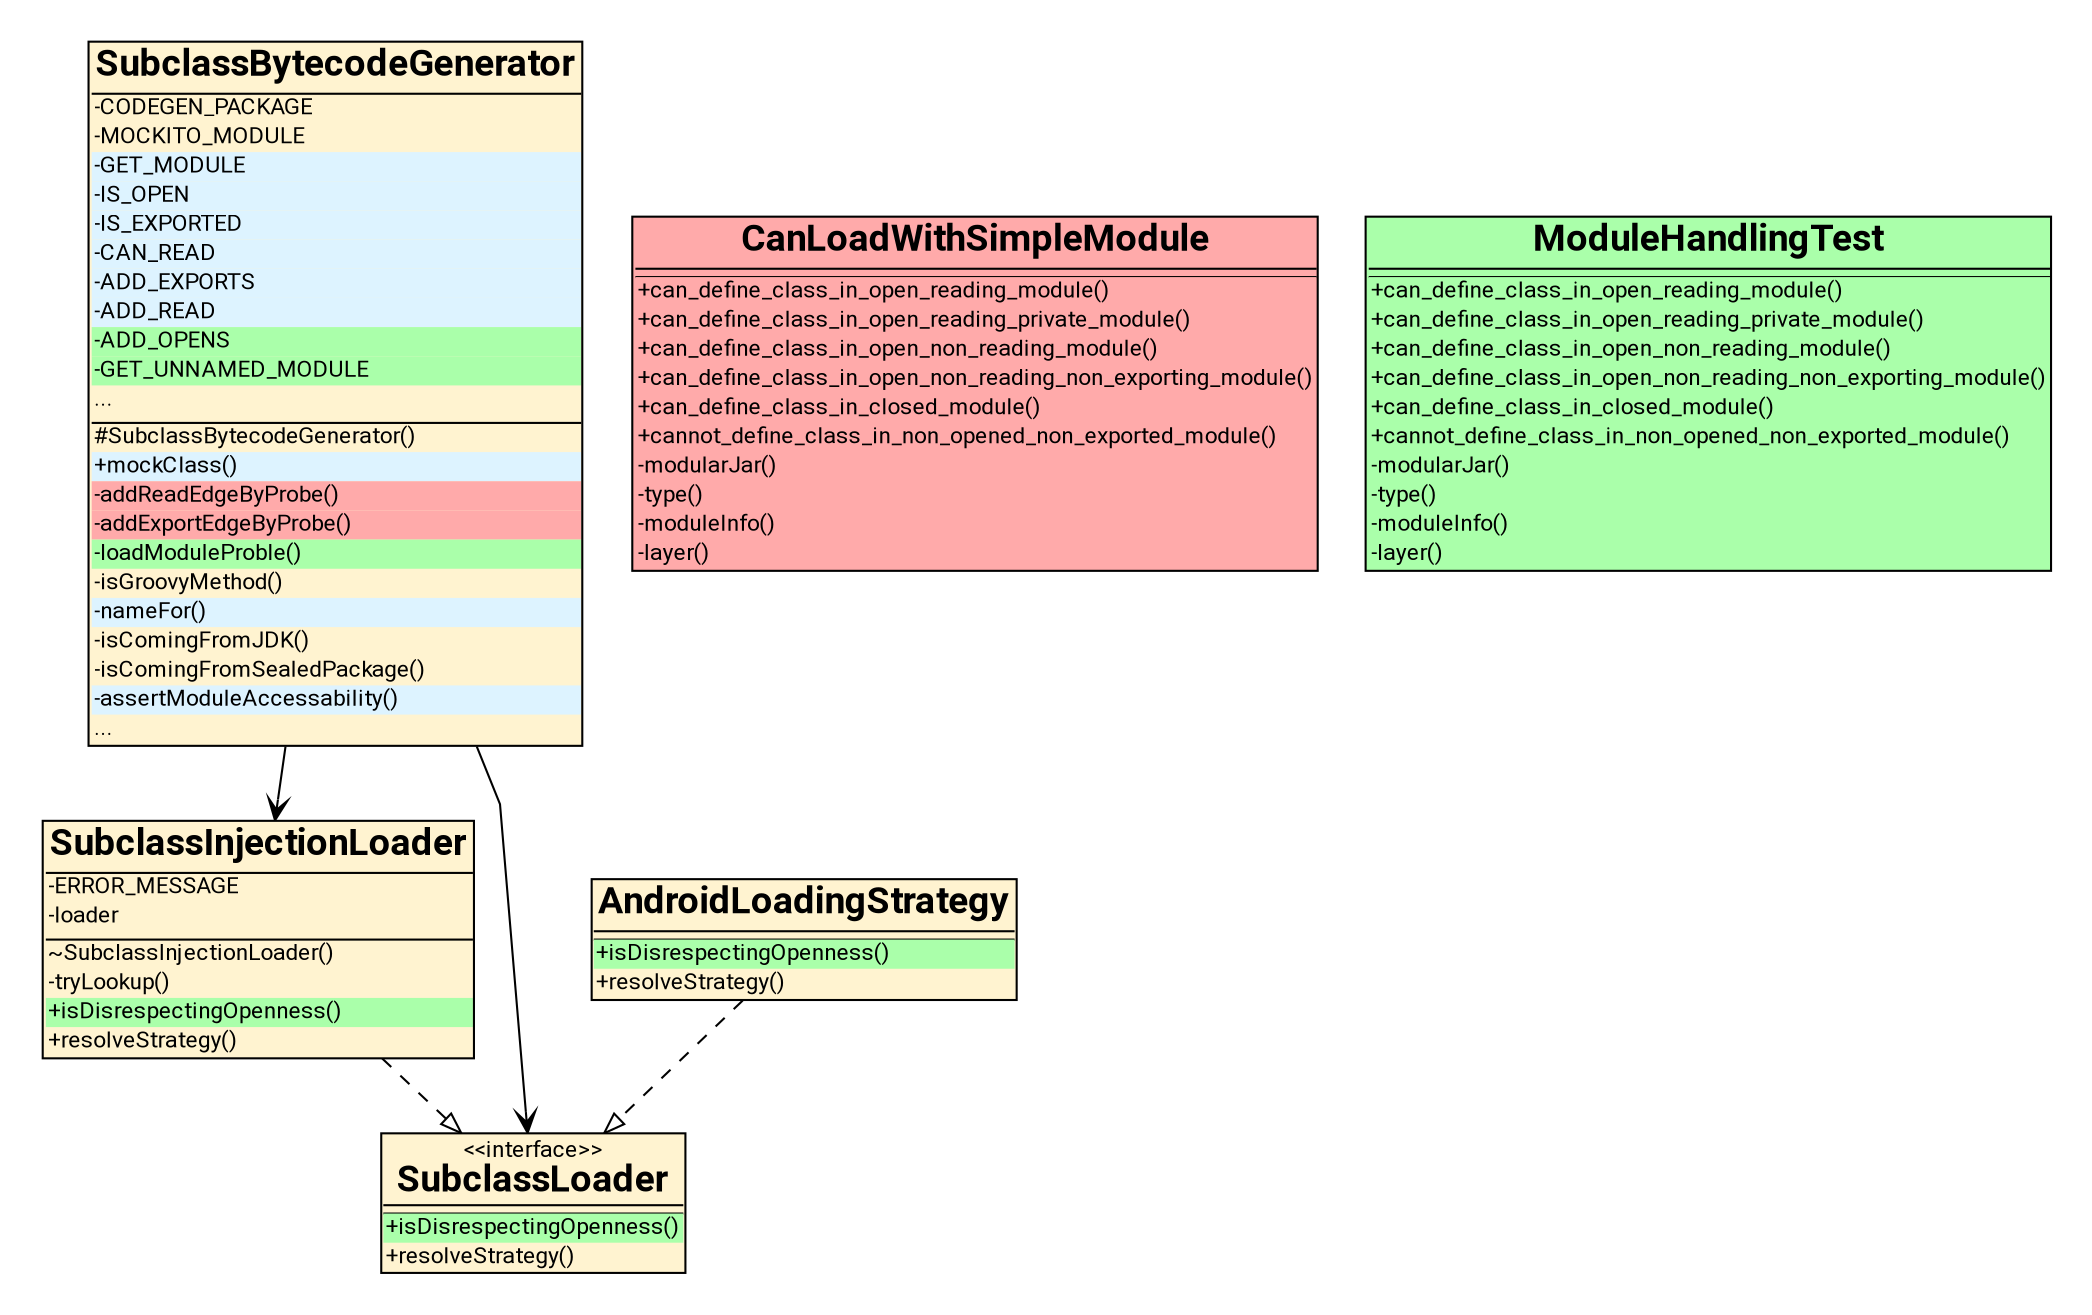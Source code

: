 digraph cl {
    size="104.16666666666667,104.16666666666667";
    dpi=96;
    outputorder=edgesfirst;
    maxiter=600;
    splines=compound;
    node [shape=none margin=0 style=filled fillcolor="#fff3d0"
        fontname="Roboto, Verdana, Arial" fontsize=11];
    edge [arrowhead=open]
subgraph cluster_src_main_java_org_mockito_internal_creation_bytebuddy_SubclassBytecodeGenerator_java {
    style=dotted;
    href="filename:src/main/java/org/mockito/internal/creation/bytebuddy/SubclassBytecodeGenerator.java:gitk:scroll_to_file {src/main/java/org/mockito/internal/creation/bytebuddy/SubclassBytecodeGenerator.java}";
    label=<<table cellspacing="0" cellpadding="0" border="0">
<tr><td href="gitk:search_next {src/main/java/org/mockito/internal/creation/bytebuddy/SubclassBytecodeGenerator.java}">src/main/java/org/mockito/internal/creation/bytebuddy/SubclassBytecodeGenerator.java</td></tr></table>>;
    style=invis;
    label="";
src_main_java_org_mockito_internal_creation_bytebuddy_SubclassBytecodeGenerator_java_SubclassBytecodeGenerator [label=<<table cellspacing="0" cellpadding="1">
<tr><td href="gitk:search_next {SubclassBytecodeGenerator}" sides="b"><font point-size="18"><b>SubclassBytecodeGenerator</b></font></td></tr>
<tr><td border="0" align="left" href="gitk:search_next {CODEGEN_PACKAGE}">-CODEGEN_PACKAGE</td></tr>
<tr><td border="0" align="left" href="gitk:search_next {MOCKITO_MODULE}">-MOCKITO_MODULE</td></tr>
<tr><td border="0" align="left" bgcolor="#ddf3ff" href="gitk:search_next {GET_MODULE}">-GET_MODULE</td></tr>
<tr><td border="0" align="left" bgcolor="#ddf3ff" href="gitk:search_next {IS_OPEN}">-IS_OPEN</td></tr>
<tr><td border="0" align="left" bgcolor="#ddf3ff" href="gitk:search_next {IS_EXPORTED}">-IS_EXPORTED</td></tr>
<tr><td border="0" align="left" bgcolor="#ddf3ff" href="gitk:search_next {CAN_READ}">-CAN_READ</td></tr>
<tr><td border="0" align="left" bgcolor="#ddf3ff" href="gitk:search_next {ADD_EXPORTS}">-ADD_EXPORTS</td></tr>
<tr><td border="0" align="left" bgcolor="#ddf3ff" href="gitk:search_next {ADD_READ}">-ADD_READ</td></tr>
<tr><td border="0" align="left" bgcolor="#aaffaa" href="gitk:search_next {ADD_OPENS}">-ADD_OPENS</td></tr>
<tr><td border="0" align="left" bgcolor="#aaffaa" href="gitk:search_next {GET_UNNAMED_MODULE}">-GET_UNNAMED_MODULE</td></tr>
<tr><td border="0" align="left">...</td></tr>
<tr><td sides="b"></td></tr>
<tr><td border="0" align="left" href="gitk:search_next {SubclassBytecodeGenerator}">#SubclassBytecodeGenerator()</td></tr>
<tr><td border="0" align="left" bgcolor="#ddf3ff" href="gitk:search_next {mockClass}">+mockClass()</td></tr>
<tr><td border="0" align="left" bgcolor="#ffaaaa" href="gitk:search_next {addReadEdgeByProbe}">-addReadEdgeByProbe()</td></tr>
<tr><td border="0" align="left" bgcolor="#ffaaaa" href="gitk:search_next {addExportEdgeByProbe}">-addExportEdgeByProbe()</td></tr>
<tr><td border="0" align="left" bgcolor="#aaffaa" href="gitk:search_next {loadModuleProble}">-loadModuleProble()</td></tr>
<tr><td border="0" align="left" href="gitk:search_next {isGroovyMethod}">-isGroovyMethod()</td></tr>
<tr><td border="0" align="left" bgcolor="#ddf3ff" href="gitk:search_next {nameFor}">-nameFor()</td></tr>
<tr><td border="0" align="left" href="gitk:search_next {isComingFromJDK}">-isComingFromJDK()</td></tr>
<tr><td border="0" align="left" href="gitk:search_next {isComingFromSealedPackage}">-isComingFromSealedPackage()</td></tr>
<tr><td border="0" align="left" bgcolor="#ddf3ff" href="gitk:search_next {assertModuleAccessability}">-assertModuleAccessability()</td></tr>
<tr><td border="0" align="left">...</td></tr></table>> ]
}
subgraph cluster_src_main_java_org_mockito_internal_creation_bytebuddy_SubclassInjectionLoader_java {
    style=dotted;
    href="filename:src/main/java/org/mockito/internal/creation/bytebuddy/SubclassInjectionLoader.java:gitk:scroll_to_file {src/main/java/org/mockito/internal/creation/bytebuddy/SubclassInjectionLoader.java}";
    label=<<table cellspacing="0" cellpadding="0" border="0">
<tr><td href="gitk:search_next {src/main/java/org/mockito/internal/creation/bytebuddy/SubclassInjectionLoader.java}">src/main/java/org/mockito/internal/creation/bytebuddy/SubclassInjectionLoader.java</td></tr></table>>;
    style=invis;
    label="";
src_main_java_org_mockito_internal_creation_bytebuddy_SubclassInjectionLoader_java_SubclassInjectionLoader [label=<<table cellspacing="0" cellpadding="1">
<tr><td href="gitk:search_next {SubclassInjectionLoader}" sides="b"><font point-size="18"><b>SubclassInjectionLoader</b></font></td></tr>
<tr><td border="0" align="left" href="gitk:search_next {ERROR_MESSAGE}">-ERROR_MESSAGE</td></tr>
<tr><td border="0" align="left" href="gitk:search_next {loader}">-loader</td></tr>
<tr><td sides="b"></td></tr>
<tr><td border="0" align="left" href="gitk:search_next {SubclassInjectionLoader}">~SubclassInjectionLoader()</td></tr>
<tr><td border="0" align="left" href="gitk:search_next {tryLookup}">-tryLookup()</td></tr>
<tr><td border="0" align="left" bgcolor="#aaffaa" href="gitk:search_next {isDisrespectingOpenness}">+isDisrespectingOpenness()</td></tr>
<tr><td border="0" align="left" href="gitk:search_next {resolveStrategy}">+resolveStrategy()</td></tr></table>> ]
}
subgraph cluster_src_main_java_org_mockito_internal_creation_bytebuddy_SubclassLoader_java {
    style=dotted;
    href="filename:src/main/java/org/mockito/internal/creation/bytebuddy/SubclassLoader.java:gitk:scroll_to_file {src/main/java/org/mockito/internal/creation/bytebuddy/SubclassLoader.java}";
    label=<<table cellspacing="0" cellpadding="0" border="0">
<tr><td href="gitk:search_next {src/main/java/org/mockito/internal/creation/bytebuddy/SubclassLoader.java}">src/main/java/org/mockito/internal/creation/bytebuddy/SubclassLoader.java</td></tr></table>>;
    style=invis;
    label="";
src_main_java_org_mockito_internal_creation_bytebuddy_SubclassLoader_java_SubclassLoader [label=<<table cellspacing="0" cellpadding="1">
<tr><td href="gitk:search_next {SubclassLoader}" sides="b"><font point-size="11">&lt;&lt;interface&gt;&gt;<br/></font><font point-size="18"><b>SubclassLoader</b></font></td></tr>
<tr><td sides="b"></td></tr>
<tr><td border="0" align="left" bgcolor="#aaffaa" href="gitk:search_next {isDisrespectingOpenness}">+isDisrespectingOpenness()</td></tr>
<tr><td border="0" align="left" href="gitk:search_next {resolveStrategy}">+resolveStrategy()</td></tr></table>> ]
}
subgraph cluster_subprojects_android_src_main_java_org_mockito_android_internal_creation_AndroidLoadingStrategy_java {
    style=dotted;
    href="filename:subprojects/android/src/main/java/org/mockito/android/internal/creation/AndroidLoadingStrategy.java:gitk:scroll_to_file {subprojects/android/src/main/java/org/mockito/android/internal/creation/AndroidLoadingStrategy.java}";
    label=<<table cellspacing="0" cellpadding="0" border="0">
<tr><td href="gitk:search_next {subprojects/android/src/main/java/org/mockito/android/internal/creation/AndroidLoadingStrategy.java}">subprojects/android/src/main/java/org/mockito/android/internal/creation/AndroidLoadingStrategy.java</td></tr></table>>;
    style=invis;
    label="";
subprojects_android_src_main_java_org_mockito_android_internal_creation_AndroidLoadingStrategy_java_AndroidLoadingStrategy [label=<<table cellspacing="0" cellpadding="1">
<tr><td href="gitk:search_next {AndroidLoadingStrategy}" sides="b"><font point-size="18"><b>AndroidLoadingStrategy</b></font></td></tr>
<tr><td sides="b"></td></tr>
<tr><td border="0" align="left" bgcolor="#aaffaa" href="gitk:search_next {isDisrespectingOpenness}">+isDisrespectingOpenness()</td></tr>
<tr><td border="0" align="left" href="gitk:search_next {resolveStrategy}">+resolveStrategy()</td></tr></table>> ]
}
subgraph cluster_subprojects_module_test_src_test_java_org_mockito_moduletest_CanLoadWithSimpleModule_java {
    style=dotted;
    href="filename:subprojects/module-test/src/test/java/org/mockito/moduletest/CanLoadWithSimpleModule.java:gitk:scroll_to_file {subprojects/module-test/src/test/java/org/mockito/moduletest/CanLoadWithSimpleModule.java}";
    label=<<table cellspacing="0" cellpadding="0" border="0">
<tr><td href="gitk:search_next {subprojects/module-test/src/test/java/org/mockito/moduletest/CanLoadWithSimpleModule.java}">subprojects/module-test/src/test/java/org/mockito/moduletest/CanLoadWithSimpleModule.java</td></tr></table>>;
    style=invis;
    label="";
subprojects_module_test_src_test_java_org_mockito_moduletest_CanLoadWithSimpleModule_java_CanLoadWithSimpleModule [label=<<table cellspacing="0" cellpadding="1">
<tr><td href="gitk:search_next {CanLoadWithSimpleModule}" sides="b"><font point-size="18"><b>CanLoadWithSimpleModule</b></font></td></tr>
<tr><td sides="b"></td></tr>
<tr><td border="0" align="left" bgcolor="#ffaaaa" href="gitk:search_next {can_define_class_in_open_reading_module}">+can_define_class_in_open_reading_module()</td></tr>
<tr><td border="0" align="left" bgcolor="#ffaaaa" href="gitk:search_next {can_define_class_in_open_reading_private_module}">+can_define_class_in_open_reading_private_module()</td></tr>
<tr><td border="0" align="left" bgcolor="#ffaaaa" href="gitk:search_next {can_define_class_in_open_non_reading_module}">+can_define_class_in_open_non_reading_module()</td></tr>
<tr><td border="0" align="left" bgcolor="#ffaaaa" href="gitk:search_next {can_define_class_in_open_non_reading_non_exporting_module}">+can_define_class_in_open_non_reading_non_exporting_module()</td></tr>
<tr><td border="0" align="left" bgcolor="#ffaaaa" href="gitk:search_next {can_define_class_in_closed_module}">+can_define_class_in_closed_module()</td></tr>
<tr><td border="0" align="left" bgcolor="#ffaaaa" href="gitk:search_next {cannot_define_class_in_non_opened_non_exported_module}">+cannot_define_class_in_non_opened_non_exported_module()</td></tr>
<tr><td border="0" align="left" bgcolor="#ffaaaa" href="gitk:search_next {modularJar}">-modularJar()</td></tr>
<tr><td border="0" align="left" bgcolor="#ffaaaa" href="gitk:search_next {type}">-type()</td></tr>
<tr><td border="0" align="left" bgcolor="#ffaaaa" href="gitk:search_next {moduleInfo}">-moduleInfo()</td></tr>
<tr><td border="0" align="left" bgcolor="#ffaaaa" href="gitk:search_next {layer}">-layer()</td></tr></table>>  fillcolor="#ffaaaa"]
}
subgraph cluster_subprojects_module_test_src_test_java_org_mockito_moduletest_ModuleHandlingTest_java {
    style=dotted;
    href="filename:subprojects/module-test/src/test/java/org/mockito/moduletest/ModuleHandlingTest.java:gitk:scroll_to_file {subprojects/module-test/src/test/java/org/mockito/moduletest/ModuleHandlingTest.java}";
    label=<<table cellspacing="0" cellpadding="0" border="0">
<tr><td href="gitk:search_next {subprojects/module-test/src/test/java/org/mockito/moduletest/ModuleHandlingTest.java}">subprojects/module-test/src/test/java/org/mockito/moduletest/ModuleHandlingTest.java</td></tr></table>>;
    style=invis;
    label="";
subprojects_module_test_src_test_java_org_mockito_moduletest_ModuleHandlingTest_java_ModuleHandlingTest [label=<<table cellspacing="0" cellpadding="1">
<tr><td href="gitk:search_next {ModuleHandlingTest}" sides="b"><font point-size="18"><b>ModuleHandlingTest</b></font></td></tr>
<tr><td sides="b"></td></tr>
<tr><td border="0" align="left" bgcolor="#aaffaa" href="gitk:search_next {can_define_class_in_open_reading_module}">+can_define_class_in_open_reading_module()</td></tr>
<tr><td border="0" align="left" bgcolor="#aaffaa" href="gitk:search_next {can_define_class_in_open_reading_private_module}">+can_define_class_in_open_reading_private_module()</td></tr>
<tr><td border="0" align="left" bgcolor="#aaffaa" href="gitk:search_next {can_define_class_in_open_non_reading_module}">+can_define_class_in_open_non_reading_module()</td></tr>
<tr><td border="0" align="left" bgcolor="#aaffaa" href="gitk:search_next {can_define_class_in_open_non_reading_non_exporting_module}">+can_define_class_in_open_non_reading_non_exporting_module()</td></tr>
<tr><td border="0" align="left" bgcolor="#aaffaa" href="gitk:search_next {can_define_class_in_closed_module}">+can_define_class_in_closed_module()</td></tr>
<tr><td border="0" align="left" bgcolor="#aaffaa" href="gitk:search_next {cannot_define_class_in_non_opened_non_exported_module}">+cannot_define_class_in_non_opened_non_exported_module()</td></tr>
<tr><td border="0" align="left" bgcolor="#aaffaa" href="gitk:search_next {modularJar}">-modularJar()</td></tr>
<tr><td border="0" align="left" bgcolor="#aaffaa" href="gitk:search_next {type}">-type()</td></tr>
<tr><td border="0" align="left" bgcolor="#aaffaa" href="gitk:search_next {moduleInfo}">-moduleInfo()</td></tr>
<tr><td border="0" align="left" bgcolor="#aaffaa" href="gitk:search_next {layer}">-layer()</td></tr></table>>  fillcolor="#aaffaa"]
}
src_main_java_org_mockito_internal_creation_bytebuddy_SubclassBytecodeGenerator_java_SubclassBytecodeGenerator -> src_main_java_org_mockito_internal_creation_bytebuddy_SubclassLoader_java_SubclassLoader []
src_main_java_org_mockito_internal_creation_bytebuddy_SubclassBytecodeGenerator_java_SubclassBytecodeGenerator -> src_main_java_org_mockito_internal_creation_bytebuddy_SubclassInjectionLoader_java_SubclassInjectionLoader []
    edge [arrowhead=empty];
    edge [style=dashed];
src_main_java_org_mockito_internal_creation_bytebuddy_SubclassInjectionLoader_java_SubclassInjectionLoader -> src_main_java_org_mockito_internal_creation_bytebuddy_SubclassLoader_java_SubclassLoader []
subprojects_android_src_main_java_org_mockito_android_internal_creation_AndroidLoadingStrategy_java_AndroidLoadingStrategy -> src_main_java_org_mockito_internal_creation_bytebuddy_SubclassLoader_java_SubclassLoader []
}


